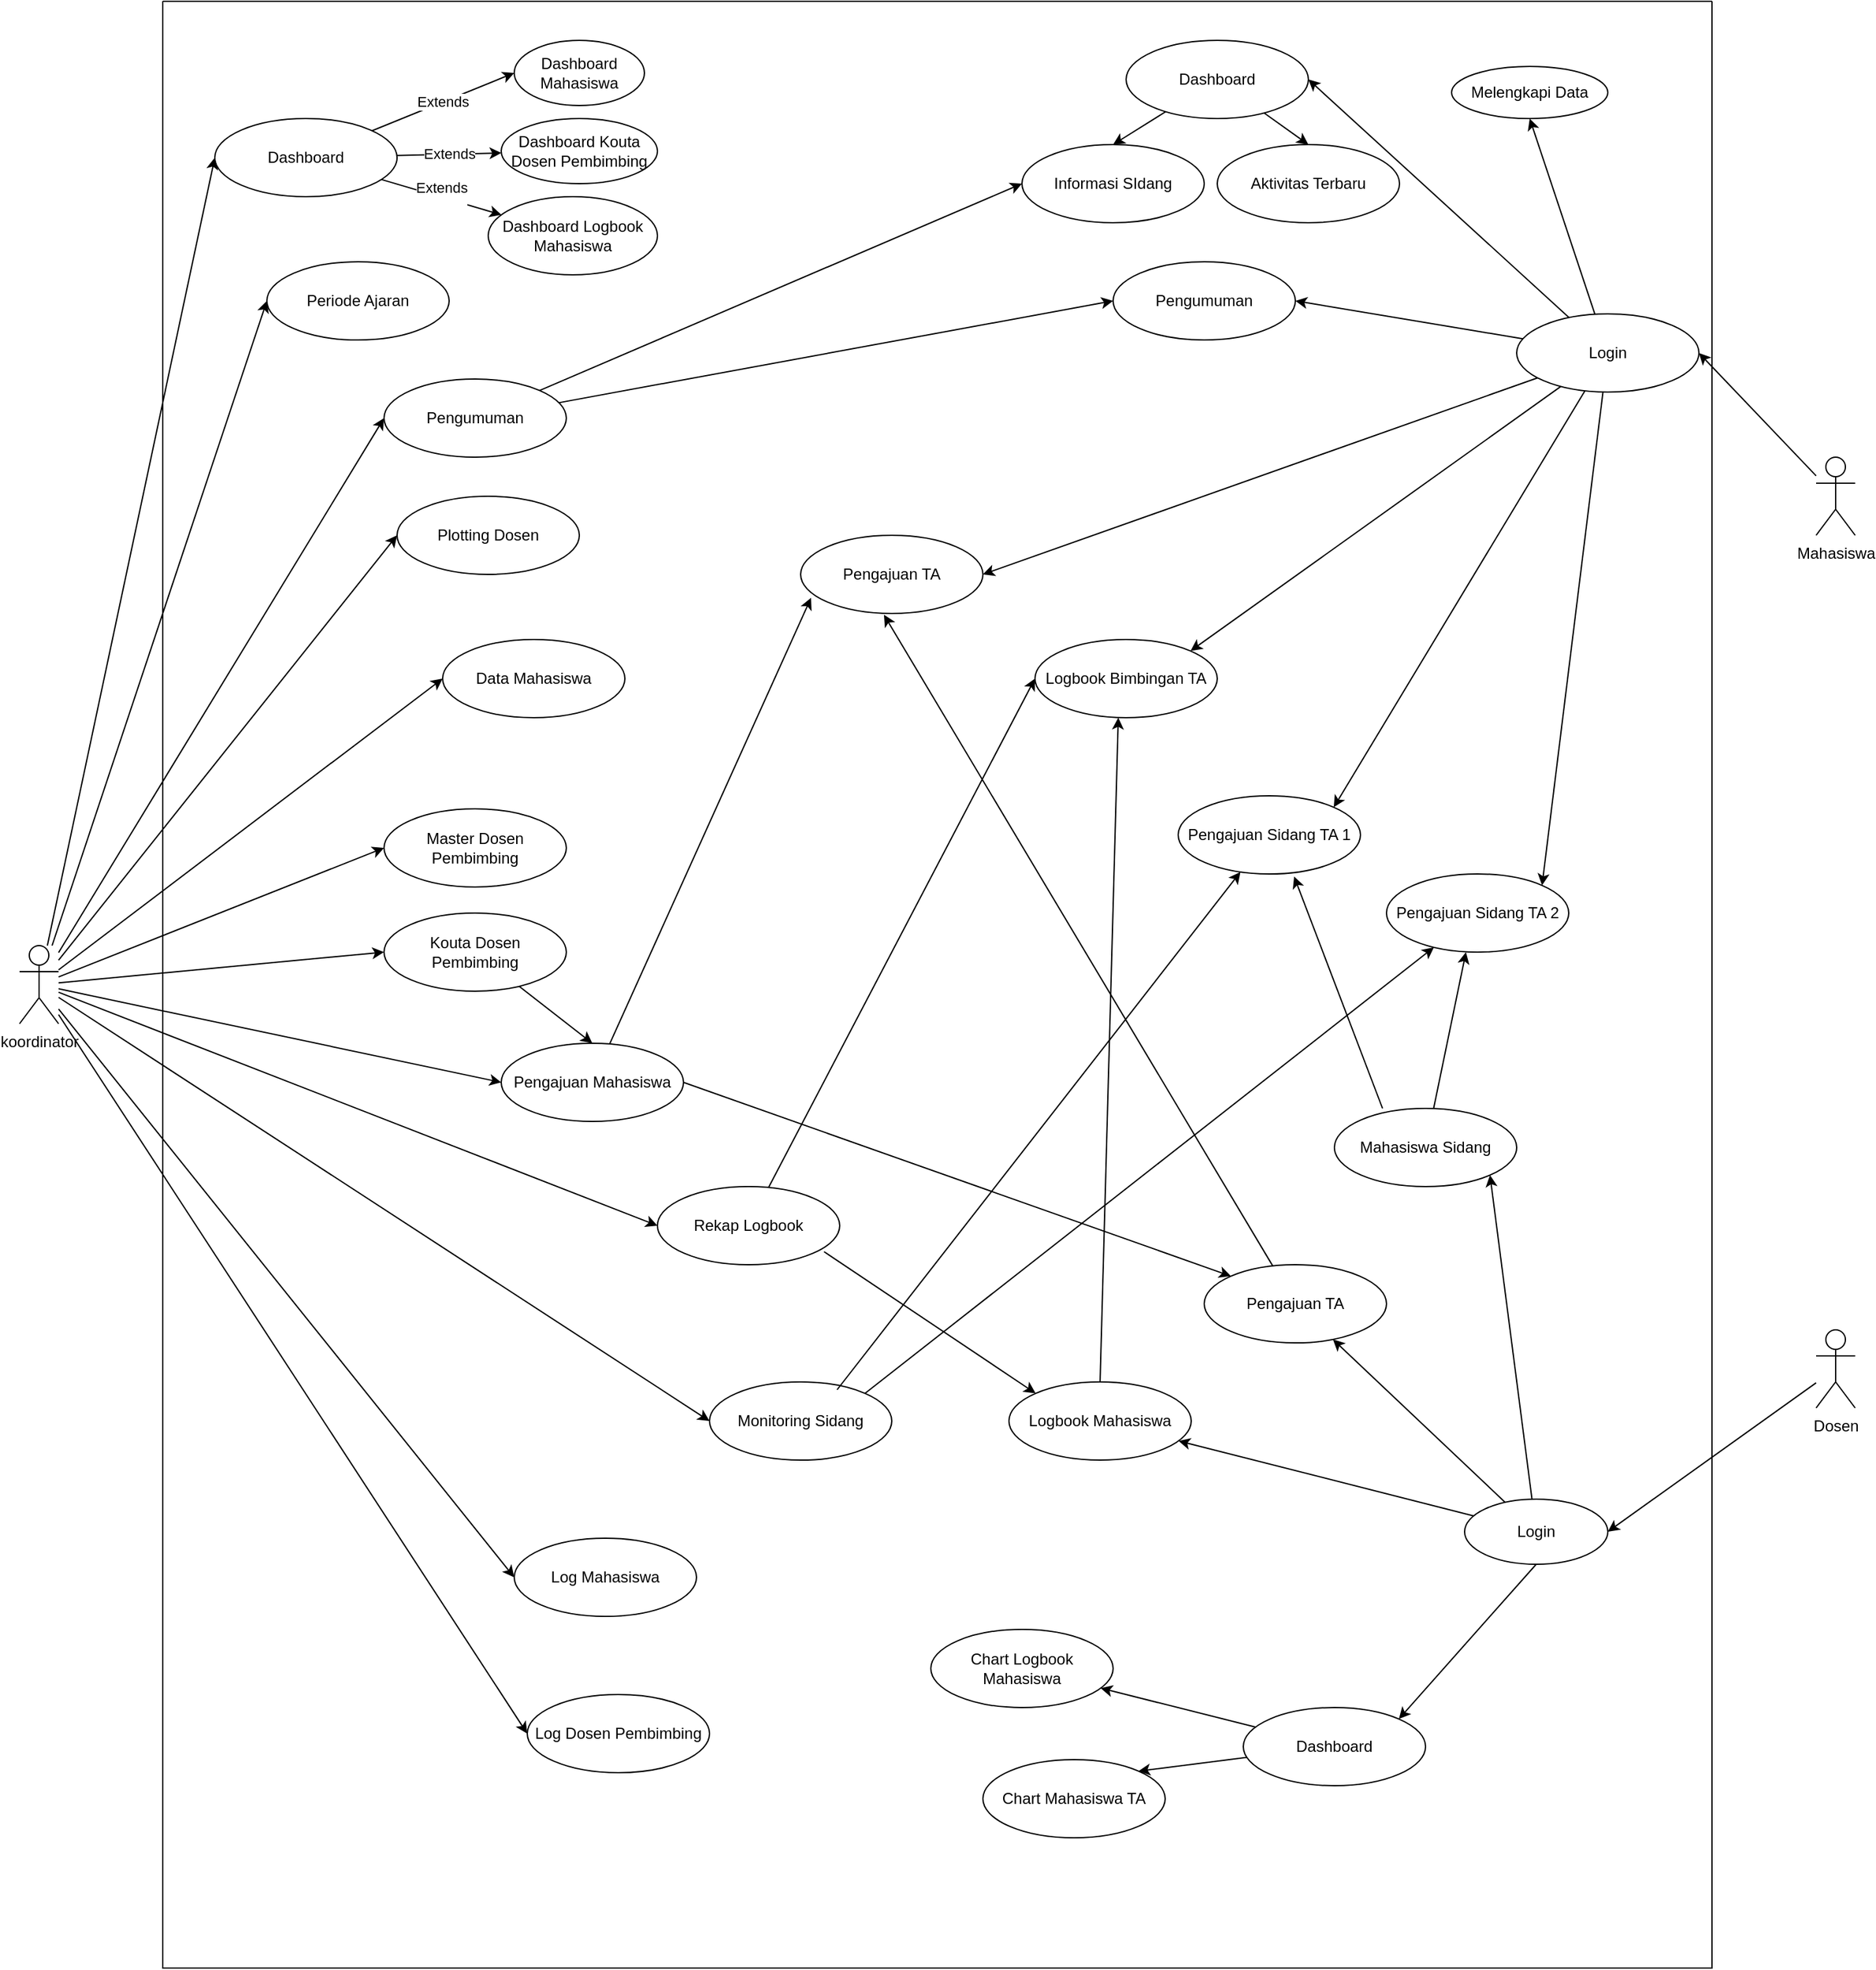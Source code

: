<mxfile version="25.0.1">
  <diagram name="Page-1" id="jc--x8PHUx1x7S_psfq3">
    <mxGraphModel dx="2284" dy="1838" grid="1" gridSize="10" guides="1" tooltips="1" connect="1" arrows="1" fold="1" page="1" pageScale="1" pageWidth="850" pageHeight="1100" math="0" shadow="0">
      <root>
        <mxCell id="0" />
        <mxCell id="1" parent="0" />
        <mxCell id="lQGsJXJGl0mCZdi2ilFg-2" value="" style="swimlane;startSize=0;" parent="1" vertex="1">
          <mxGeometry x="-640" y="-10" width="1190" height="1510" as="geometry">
            <mxRectangle x="120" y="90" width="50" height="40" as="alternateBounds" />
          </mxGeometry>
        </mxCell>
        <mxCell id="lQGsJXJGl0mCZdi2ilFg-42" value="Extends" style="rounded=0;orthogonalLoop=1;jettySize=auto;html=1;entryX=0;entryY=0.5;entryDx=0;entryDy=0;" parent="lQGsJXJGl0mCZdi2ilFg-2" source="lQGsJXJGl0mCZdi2ilFg-9" target="lQGsJXJGl0mCZdi2ilFg-30" edge="1">
          <mxGeometry relative="1" as="geometry" />
        </mxCell>
        <mxCell id="lQGsJXJGl0mCZdi2ilFg-45" value="&#xa;&lt;span style=&quot;color: rgb(0, 0, 0); font-family: Helvetica; font-size: 11px; font-style: normal; font-variant-ligatures: normal; font-variant-caps: normal; font-weight: 400; letter-spacing: normal; orphans: 2; text-align: center; text-indent: 0px; text-transform: none; widows: 2; word-spacing: 0px; -webkit-text-stroke-width: 0px; white-space: nowrap; background-color: rgb(255, 255, 255); text-decoration-thickness: initial; text-decoration-style: initial; text-decoration-color: initial; display: inline !important; float: none;&quot;&gt;Extends&lt;/span&gt;&#xa;&#xa;" style="edgeStyle=none;rounded=0;orthogonalLoop=1;jettySize=auto;html=1;" parent="lQGsJXJGl0mCZdi2ilFg-2" source="lQGsJXJGl0mCZdi2ilFg-9" target="lQGsJXJGl0mCZdi2ilFg-32" edge="1">
          <mxGeometry relative="1" as="geometry" />
        </mxCell>
        <mxCell id="lQGsJXJGl0mCZdi2ilFg-48" value="Extends" style="edgeStyle=none;rounded=0;orthogonalLoop=1;jettySize=auto;html=1;" parent="lQGsJXJGl0mCZdi2ilFg-2" source="lQGsJXJGl0mCZdi2ilFg-9" target="lQGsJXJGl0mCZdi2ilFg-31" edge="1">
          <mxGeometry relative="1" as="geometry" />
        </mxCell>
        <mxCell id="lQGsJXJGl0mCZdi2ilFg-9" value="Dashboard" style="ellipse;whiteSpace=wrap;html=1;" parent="lQGsJXJGl0mCZdi2ilFg-2" vertex="1">
          <mxGeometry x="40" y="90" width="140" height="60" as="geometry" />
        </mxCell>
        <mxCell id="lQGsJXJGl0mCZdi2ilFg-12" value="Periode Ajaran" style="ellipse;whiteSpace=wrap;html=1;" parent="lQGsJXJGl0mCZdi2ilFg-2" vertex="1">
          <mxGeometry x="80" y="200" width="140" height="60" as="geometry" />
        </mxCell>
        <mxCell id="lQGsJXJGl0mCZdi2ilFg-137" style="edgeStyle=none;rounded=0;orthogonalLoop=1;jettySize=auto;html=1;entryX=0;entryY=0.5;entryDx=0;entryDy=0;" parent="lQGsJXJGl0mCZdi2ilFg-2" source="lQGsJXJGl0mCZdi2ilFg-13" target="lQGsJXJGl0mCZdi2ilFg-91" edge="1">
          <mxGeometry relative="1" as="geometry" />
        </mxCell>
        <mxCell id="lQGsJXJGl0mCZdi2ilFg-138" style="edgeStyle=none;rounded=0;orthogonalLoop=1;jettySize=auto;html=1;entryX=0;entryY=0.5;entryDx=0;entryDy=0;" parent="lQGsJXJGl0mCZdi2ilFg-2" source="lQGsJXJGl0mCZdi2ilFg-13" target="lQGsJXJGl0mCZdi2ilFg-94" edge="1">
          <mxGeometry relative="1" as="geometry" />
        </mxCell>
        <mxCell id="lQGsJXJGl0mCZdi2ilFg-13" value="Pengumuman" style="ellipse;whiteSpace=wrap;html=1;" parent="lQGsJXJGl0mCZdi2ilFg-2" vertex="1">
          <mxGeometry x="170" y="290" width="140" height="60" as="geometry" />
        </mxCell>
        <mxCell id="lQGsJXJGl0mCZdi2ilFg-14" value="Plotting Dosen" style="ellipse;whiteSpace=wrap;html=1;" parent="lQGsJXJGl0mCZdi2ilFg-2" vertex="1">
          <mxGeometry x="180" y="380" width="140" height="60" as="geometry" />
        </mxCell>
        <mxCell id="lQGsJXJGl0mCZdi2ilFg-15" value="Data Mahasiswa" style="ellipse;whiteSpace=wrap;html=1;" parent="lQGsJXJGl0mCZdi2ilFg-2" vertex="1">
          <mxGeometry x="215" y="490" width="140" height="60" as="geometry" />
        </mxCell>
        <mxCell id="lQGsJXJGl0mCZdi2ilFg-20" value="Master Dosen Pembimbing" style="ellipse;whiteSpace=wrap;html=1;" parent="lQGsJXJGl0mCZdi2ilFg-2" vertex="1">
          <mxGeometry x="170" y="620" width="140" height="60" as="geometry" />
        </mxCell>
        <mxCell id="lQGsJXJGl0mCZdi2ilFg-73" style="edgeStyle=none;rounded=0;orthogonalLoop=1;jettySize=auto;html=1;entryX=0.5;entryY=0;entryDx=0;entryDy=0;" parent="lQGsJXJGl0mCZdi2ilFg-2" source="lQGsJXJGl0mCZdi2ilFg-21" target="lQGsJXJGl0mCZdi2ilFg-22" edge="1">
          <mxGeometry relative="1" as="geometry" />
        </mxCell>
        <mxCell id="lQGsJXJGl0mCZdi2ilFg-21" value="Kouta Dosen Pembimbing" style="ellipse;whiteSpace=wrap;html=1;" parent="lQGsJXJGl0mCZdi2ilFg-2" vertex="1">
          <mxGeometry x="170" y="700" width="140" height="60" as="geometry" />
        </mxCell>
        <mxCell id="lQGsJXJGl0mCZdi2ilFg-143" style="edgeStyle=none;rounded=0;orthogonalLoop=1;jettySize=auto;html=1;entryX=0.057;entryY=0.8;entryDx=0;entryDy=0;entryPerimeter=0;" parent="lQGsJXJGl0mCZdi2ilFg-2" source="lQGsJXJGl0mCZdi2ilFg-22" target="lQGsJXJGl0mCZdi2ilFg-93" edge="1">
          <mxGeometry relative="1" as="geometry">
            <mxPoint x="785.392" y="402.72" as="targetPoint" />
          </mxGeometry>
        </mxCell>
        <mxCell id="lQGsJXJGl0mCZdi2ilFg-22" value="Pengajuan Mahasiswa" style="ellipse;whiteSpace=wrap;html=1;" parent="lQGsJXJGl0mCZdi2ilFg-2" vertex="1">
          <mxGeometry x="260" y="800" width="140" height="60" as="geometry" />
        </mxCell>
        <mxCell id="lQGsJXJGl0mCZdi2ilFg-140" style="edgeStyle=none;rounded=0;orthogonalLoop=1;jettySize=auto;html=1;entryX=0;entryY=0.5;entryDx=0;entryDy=0;" parent="lQGsJXJGl0mCZdi2ilFg-2" source="lQGsJXJGl0mCZdi2ilFg-23" target="lQGsJXJGl0mCZdi2ilFg-95" edge="1">
          <mxGeometry relative="1" as="geometry">
            <mxPoint x="696.109" y="574.142" as="targetPoint" />
          </mxGeometry>
        </mxCell>
        <mxCell id="lQGsJXJGl0mCZdi2ilFg-23" value="Rekap Logbook" style="ellipse;whiteSpace=wrap;html=1;" parent="lQGsJXJGl0mCZdi2ilFg-2" vertex="1">
          <mxGeometry x="380" y="910" width="140" height="60" as="geometry" />
        </mxCell>
        <mxCell id="lQGsJXJGl0mCZdi2ilFg-24" value="Monitoring Sidang" style="ellipse;whiteSpace=wrap;html=1;" parent="lQGsJXJGl0mCZdi2ilFg-2" vertex="1">
          <mxGeometry x="420" y="1060" width="140" height="60" as="geometry" />
        </mxCell>
        <mxCell id="lQGsJXJGl0mCZdi2ilFg-25" value="Log Dosen Pembimbing" style="ellipse;whiteSpace=wrap;html=1;" parent="lQGsJXJGl0mCZdi2ilFg-2" vertex="1">
          <mxGeometry x="280" y="1300" width="140" height="60" as="geometry" />
        </mxCell>
        <mxCell id="lQGsJXJGl0mCZdi2ilFg-26" value="Log Mahasiswa" style="ellipse;whiteSpace=wrap;html=1;" parent="lQGsJXJGl0mCZdi2ilFg-2" vertex="1">
          <mxGeometry x="270" y="1180" width="140" height="60" as="geometry" />
        </mxCell>
        <mxCell id="lQGsJXJGl0mCZdi2ilFg-30" value="Dashboard Mahasiswa" style="ellipse;whiteSpace=wrap;html=1;" parent="lQGsJXJGl0mCZdi2ilFg-2" vertex="1">
          <mxGeometry x="270" y="30" width="100" height="50" as="geometry" />
        </mxCell>
        <mxCell id="lQGsJXJGl0mCZdi2ilFg-31" value="Dashboard Kouta Dosen Pembimbing" style="ellipse;whiteSpace=wrap;html=1;" parent="lQGsJXJGl0mCZdi2ilFg-2" vertex="1">
          <mxGeometry x="260" y="90" width="120" height="50" as="geometry" />
        </mxCell>
        <mxCell id="lQGsJXJGl0mCZdi2ilFg-32" value="Dashboard Logbook Mahasiswa" style="ellipse;whiteSpace=wrap;html=1;" parent="lQGsJXJGl0mCZdi2ilFg-2" vertex="1">
          <mxGeometry x="250" y="150" width="130" height="60" as="geometry" />
        </mxCell>
        <mxCell id="lQGsJXJGl0mCZdi2ilFg-145" style="edgeStyle=none;rounded=0;orthogonalLoop=1;jettySize=auto;html=1;entryX=0.5;entryY=1;entryDx=0;entryDy=0;" parent="lQGsJXJGl0mCZdi2ilFg-2" source="lQGsJXJGl0mCZdi2ilFg-88" target="lQGsJXJGl0mCZdi2ilFg-89" edge="1">
          <mxGeometry relative="1" as="geometry" />
        </mxCell>
        <mxCell id="lQGsJXJGl0mCZdi2ilFg-146" style="edgeStyle=none;rounded=0;orthogonalLoop=1;jettySize=auto;html=1;entryX=1;entryY=0.5;entryDx=0;entryDy=0;" parent="lQGsJXJGl0mCZdi2ilFg-2" source="lQGsJXJGl0mCZdi2ilFg-88" target="lQGsJXJGl0mCZdi2ilFg-90" edge="1">
          <mxGeometry relative="1" as="geometry" />
        </mxCell>
        <mxCell id="lQGsJXJGl0mCZdi2ilFg-147" style="edgeStyle=none;rounded=0;orthogonalLoop=1;jettySize=auto;html=1;entryX=1;entryY=0.5;entryDx=0;entryDy=0;" parent="lQGsJXJGl0mCZdi2ilFg-2" source="lQGsJXJGl0mCZdi2ilFg-88" target="lQGsJXJGl0mCZdi2ilFg-94" edge="1">
          <mxGeometry relative="1" as="geometry" />
        </mxCell>
        <mxCell id="lQGsJXJGl0mCZdi2ilFg-148" style="edgeStyle=none;rounded=0;orthogonalLoop=1;jettySize=auto;html=1;entryX=1;entryY=0.5;entryDx=0;entryDy=0;" parent="lQGsJXJGl0mCZdi2ilFg-2" source="lQGsJXJGl0mCZdi2ilFg-88" target="lQGsJXJGl0mCZdi2ilFg-93" edge="1">
          <mxGeometry relative="1" as="geometry" />
        </mxCell>
        <mxCell id="lQGsJXJGl0mCZdi2ilFg-149" style="edgeStyle=none;rounded=0;orthogonalLoop=1;jettySize=auto;html=1;entryX=1;entryY=0;entryDx=0;entryDy=0;" parent="lQGsJXJGl0mCZdi2ilFg-2" source="lQGsJXJGl0mCZdi2ilFg-88" target="lQGsJXJGl0mCZdi2ilFg-95" edge="1">
          <mxGeometry relative="1" as="geometry" />
        </mxCell>
        <mxCell id="lQGsJXJGl0mCZdi2ilFg-150" style="edgeStyle=none;rounded=0;orthogonalLoop=1;jettySize=auto;html=1;entryX=1;entryY=0;entryDx=0;entryDy=0;" parent="lQGsJXJGl0mCZdi2ilFg-2" source="lQGsJXJGl0mCZdi2ilFg-88" target="lQGsJXJGl0mCZdi2ilFg-96" edge="1">
          <mxGeometry relative="1" as="geometry" />
        </mxCell>
        <mxCell id="lQGsJXJGl0mCZdi2ilFg-151" style="edgeStyle=none;rounded=0;orthogonalLoop=1;jettySize=auto;html=1;entryX=1;entryY=0;entryDx=0;entryDy=0;" parent="lQGsJXJGl0mCZdi2ilFg-2" source="lQGsJXJGl0mCZdi2ilFg-88" target="lQGsJXJGl0mCZdi2ilFg-97" edge="1">
          <mxGeometry relative="1" as="geometry" />
        </mxCell>
        <mxCell id="lQGsJXJGl0mCZdi2ilFg-88" value="Login" style="ellipse;whiteSpace=wrap;html=1;" parent="lQGsJXJGl0mCZdi2ilFg-2" vertex="1">
          <mxGeometry x="1040" y="240" width="140" height="60" as="geometry" />
        </mxCell>
        <mxCell id="lQGsJXJGl0mCZdi2ilFg-89" value="Melengkapi Data" style="ellipse;whiteSpace=wrap;html=1;" parent="lQGsJXJGl0mCZdi2ilFg-2" vertex="1">
          <mxGeometry x="990" y="50" width="120" height="40" as="geometry" />
        </mxCell>
        <mxCell id="lQGsJXJGl0mCZdi2ilFg-110" style="edgeStyle=none;rounded=0;orthogonalLoop=1;jettySize=auto;html=1;entryX=0.5;entryY=0;entryDx=0;entryDy=0;" parent="lQGsJXJGl0mCZdi2ilFg-2" source="lQGsJXJGl0mCZdi2ilFg-90" target="lQGsJXJGl0mCZdi2ilFg-91" edge="1">
          <mxGeometry relative="1" as="geometry" />
        </mxCell>
        <mxCell id="lQGsJXJGl0mCZdi2ilFg-111" style="edgeStyle=none;rounded=0;orthogonalLoop=1;jettySize=auto;html=1;entryX=0.5;entryY=0;entryDx=0;entryDy=0;" parent="lQGsJXJGl0mCZdi2ilFg-2" source="lQGsJXJGl0mCZdi2ilFg-90" target="lQGsJXJGl0mCZdi2ilFg-92" edge="1">
          <mxGeometry relative="1" as="geometry" />
        </mxCell>
        <mxCell id="lQGsJXJGl0mCZdi2ilFg-90" value="Dashboard" style="ellipse;whiteSpace=wrap;html=1;" parent="lQGsJXJGl0mCZdi2ilFg-2" vertex="1">
          <mxGeometry x="740" y="30" width="140" height="60" as="geometry" />
        </mxCell>
        <mxCell id="lQGsJXJGl0mCZdi2ilFg-91" value="Informasi SIdang" style="ellipse;whiteSpace=wrap;html=1;" parent="lQGsJXJGl0mCZdi2ilFg-2" vertex="1">
          <mxGeometry x="660" y="110" width="140" height="60" as="geometry" />
        </mxCell>
        <mxCell id="lQGsJXJGl0mCZdi2ilFg-92" value="Aktivitas Terbaru" style="ellipse;whiteSpace=wrap;html=1;" parent="lQGsJXJGl0mCZdi2ilFg-2" vertex="1">
          <mxGeometry x="810" y="110" width="140" height="60" as="geometry" />
        </mxCell>
        <mxCell id="lQGsJXJGl0mCZdi2ilFg-93" value="Pengajuan TA" style="ellipse;whiteSpace=wrap;html=1;" parent="lQGsJXJGl0mCZdi2ilFg-2" vertex="1">
          <mxGeometry x="490" y="410" width="140" height="60" as="geometry" />
        </mxCell>
        <mxCell id="lQGsJXJGl0mCZdi2ilFg-94" value="Pengumuman" style="ellipse;whiteSpace=wrap;html=1;" parent="lQGsJXJGl0mCZdi2ilFg-2" vertex="1">
          <mxGeometry x="730" y="200" width="140" height="60" as="geometry" />
        </mxCell>
        <mxCell id="lQGsJXJGl0mCZdi2ilFg-95" value="Logbook Bimbingan TA" style="ellipse;whiteSpace=wrap;html=1;" parent="lQGsJXJGl0mCZdi2ilFg-2" vertex="1">
          <mxGeometry x="670" y="490" width="140" height="60" as="geometry" />
        </mxCell>
        <mxCell id="lQGsJXJGl0mCZdi2ilFg-96" value="Pengajuan Sidang TA 1" style="ellipse;whiteSpace=wrap;html=1;" parent="lQGsJXJGl0mCZdi2ilFg-2" vertex="1">
          <mxGeometry x="780" y="610" width="140" height="60" as="geometry" />
        </mxCell>
        <mxCell id="lQGsJXJGl0mCZdi2ilFg-97" value="Pengajuan Sidang TA 2" style="ellipse;whiteSpace=wrap;html=1;" parent="lQGsJXJGl0mCZdi2ilFg-2" vertex="1">
          <mxGeometry x="940" y="670" width="140" height="60" as="geometry" />
        </mxCell>
        <mxCell id="lQGsJXJGl0mCZdi2ilFg-122" value="Pengajuan TA" style="ellipse;whiteSpace=wrap;html=1;" parent="lQGsJXJGl0mCZdi2ilFg-2" vertex="1">
          <mxGeometry x="800" y="970" width="140" height="60" as="geometry" />
        </mxCell>
        <mxCell id="lQGsJXJGl0mCZdi2ilFg-124" value="Mahasiswa Sidang" style="ellipse;whiteSpace=wrap;html=1;" parent="lQGsJXJGl0mCZdi2ilFg-2" vertex="1">
          <mxGeometry x="900" y="850" width="140" height="60" as="geometry" />
        </mxCell>
        <mxCell id="lQGsJXJGl0mCZdi2ilFg-129" style="edgeStyle=none;rounded=0;orthogonalLoop=1;jettySize=auto;html=1;" parent="lQGsJXJGl0mCZdi2ilFg-2" source="lQGsJXJGl0mCZdi2ilFg-125" target="lQGsJXJGl0mCZdi2ilFg-127" edge="1">
          <mxGeometry relative="1" as="geometry" />
        </mxCell>
        <mxCell id="lQGsJXJGl0mCZdi2ilFg-130" style="edgeStyle=none;rounded=0;orthogonalLoop=1;jettySize=auto;html=1;entryX=1;entryY=0;entryDx=0;entryDy=0;" parent="lQGsJXJGl0mCZdi2ilFg-2" source="lQGsJXJGl0mCZdi2ilFg-125" target="lQGsJXJGl0mCZdi2ilFg-128" edge="1">
          <mxGeometry relative="1" as="geometry" />
        </mxCell>
        <mxCell id="lQGsJXJGl0mCZdi2ilFg-125" value="Dashboard" style="ellipse;whiteSpace=wrap;html=1;" parent="lQGsJXJGl0mCZdi2ilFg-2" vertex="1">
          <mxGeometry x="830" y="1310" width="140" height="60" as="geometry" />
        </mxCell>
        <mxCell id="lQGsJXJGl0mCZdi2ilFg-153" style="edgeStyle=none;rounded=0;orthogonalLoop=1;jettySize=auto;html=1;exitX=0.5;exitY=1;exitDx=0;exitDy=0;entryX=1;entryY=0;entryDx=0;entryDy=0;" parent="lQGsJXJGl0mCZdi2ilFg-2" source="lQGsJXJGl0mCZdi2ilFg-126" target="lQGsJXJGl0mCZdi2ilFg-125" edge="1">
          <mxGeometry relative="1" as="geometry" />
        </mxCell>
        <mxCell id="lQGsJXJGl0mCZdi2ilFg-154" style="edgeStyle=none;rounded=0;orthogonalLoop=1;jettySize=auto;html=1;" parent="lQGsJXJGl0mCZdi2ilFg-2" source="lQGsJXJGl0mCZdi2ilFg-126" target="lQGsJXJGl0mCZdi2ilFg-122" edge="1">
          <mxGeometry relative="1" as="geometry" />
        </mxCell>
        <mxCell id="lQGsJXJGl0mCZdi2ilFg-155" style="edgeStyle=none;rounded=0;orthogonalLoop=1;jettySize=auto;html=1;" parent="lQGsJXJGl0mCZdi2ilFg-2" source="lQGsJXJGl0mCZdi2ilFg-126" target="lQGsJXJGl0mCZdi2ilFg-132" edge="1">
          <mxGeometry relative="1" as="geometry" />
        </mxCell>
        <mxCell id="lQGsJXJGl0mCZdi2ilFg-156" style="edgeStyle=none;rounded=0;orthogonalLoop=1;jettySize=auto;html=1;entryX=1;entryY=1;entryDx=0;entryDy=0;" parent="lQGsJXJGl0mCZdi2ilFg-2" source="lQGsJXJGl0mCZdi2ilFg-126" target="lQGsJXJGl0mCZdi2ilFg-124" edge="1">
          <mxGeometry relative="1" as="geometry" />
        </mxCell>
        <mxCell id="lQGsJXJGl0mCZdi2ilFg-126" value="Login" style="ellipse;whiteSpace=wrap;html=1;" parent="lQGsJXJGl0mCZdi2ilFg-2" vertex="1">
          <mxGeometry x="1000" y="1150" width="110" height="50" as="geometry" />
        </mxCell>
        <mxCell id="lQGsJXJGl0mCZdi2ilFg-127" value="Chart Logbook Mahasiswa" style="ellipse;whiteSpace=wrap;html=1;" parent="lQGsJXJGl0mCZdi2ilFg-2" vertex="1">
          <mxGeometry x="590" y="1250" width="140" height="60" as="geometry" />
        </mxCell>
        <mxCell id="lQGsJXJGl0mCZdi2ilFg-128" value="Chart Mahasiswa TA" style="ellipse;whiteSpace=wrap;html=1;" parent="lQGsJXJGl0mCZdi2ilFg-2" vertex="1">
          <mxGeometry x="630" y="1350" width="140" height="60" as="geometry" />
        </mxCell>
        <mxCell id="lQGsJXJGl0mCZdi2ilFg-132" value="Logbook Mahasiswa" style="ellipse;whiteSpace=wrap;html=1;" parent="lQGsJXJGl0mCZdi2ilFg-2" vertex="1">
          <mxGeometry x="650" y="1060" width="140" height="60" as="geometry" />
        </mxCell>
        <mxCell id="cmm2SDRDTjLHCX1BKuSw-1" style="edgeStyle=none;rounded=0;orthogonalLoop=1;jettySize=auto;html=1;entryX=0.436;entryY=1;entryDx=0;entryDy=0;entryPerimeter=0;" edge="1" parent="lQGsJXJGl0mCZdi2ilFg-2" source="lQGsJXJGl0mCZdi2ilFg-124" target="lQGsJXJGl0mCZdi2ilFg-97">
          <mxGeometry relative="1" as="geometry">
            <mxPoint x="1062" y="1160" as="sourcePoint" />
            <mxPoint x="1029" y="911" as="targetPoint" />
          </mxGeometry>
        </mxCell>
        <mxCell id="cmm2SDRDTjLHCX1BKuSw-2" style="edgeStyle=none;rounded=0;orthogonalLoop=1;jettySize=auto;html=1;entryX=0.636;entryY=1.033;entryDx=0;entryDy=0;entryPerimeter=0;exitX=0.264;exitY=0;exitDx=0;exitDy=0;exitPerimeter=0;" edge="1" parent="lQGsJXJGl0mCZdi2ilFg-2" source="lQGsJXJGl0mCZdi2ilFg-124" target="lQGsJXJGl0mCZdi2ilFg-96">
          <mxGeometry relative="1" as="geometry">
            <mxPoint x="986" y="860" as="sourcePoint" />
            <mxPoint x="1011" y="740" as="targetPoint" />
          </mxGeometry>
        </mxCell>
        <mxCell id="cmm2SDRDTjLHCX1BKuSw-3" style="edgeStyle=none;rounded=0;orthogonalLoop=1;jettySize=auto;html=1;entryX=0;entryY=0;entryDx=0;entryDy=0;exitX=1;exitY=0.5;exitDx=0;exitDy=0;" edge="1" parent="lQGsJXJGl0mCZdi2ilFg-2" source="lQGsJXJGl0mCZdi2ilFg-22" target="lQGsJXJGl0mCZdi2ilFg-122">
          <mxGeometry relative="1" as="geometry">
            <mxPoint x="472" y="920" as="sourcePoint" />
            <mxPoint x="630" y="540" as="targetPoint" />
          </mxGeometry>
        </mxCell>
        <mxCell id="cmm2SDRDTjLHCX1BKuSw-5" style="edgeStyle=none;rounded=0;orthogonalLoop=1;jettySize=auto;html=1;entryX=0;entryY=0;entryDx=0;entryDy=0;exitX=0.914;exitY=0.833;exitDx=0;exitDy=0;exitPerimeter=0;" edge="1" parent="lQGsJXJGl0mCZdi2ilFg-2" source="lQGsJXJGl0mCZdi2ilFg-23" target="lQGsJXJGl0mCZdi2ilFg-132">
          <mxGeometry relative="1" as="geometry">
            <mxPoint x="410" y="840" as="sourcePoint" />
            <mxPoint x="831" y="989" as="targetPoint" />
          </mxGeometry>
        </mxCell>
        <mxCell id="cmm2SDRDTjLHCX1BKuSw-6" style="edgeStyle=none;rounded=0;orthogonalLoop=1;jettySize=auto;html=1;exitX=1;exitY=0;exitDx=0;exitDy=0;" edge="1" parent="lQGsJXJGl0mCZdi2ilFg-2" source="lQGsJXJGl0mCZdi2ilFg-24" target="lQGsJXJGl0mCZdi2ilFg-97">
          <mxGeometry relative="1" as="geometry">
            <mxPoint x="518" y="970" as="sourcePoint" />
            <mxPoint x="681" y="1079" as="targetPoint" />
          </mxGeometry>
        </mxCell>
        <mxCell id="cmm2SDRDTjLHCX1BKuSw-7" style="edgeStyle=none;rounded=0;orthogonalLoop=1;jettySize=auto;html=1;exitX=0.7;exitY=0.1;exitDx=0;exitDy=0;exitPerimeter=0;" edge="1" parent="lQGsJXJGl0mCZdi2ilFg-2" source="lQGsJXJGl0mCZdi2ilFg-24" target="lQGsJXJGl0mCZdi2ilFg-96">
          <mxGeometry relative="1" as="geometry">
            <mxPoint x="549" y="1079" as="sourcePoint" />
            <mxPoint x="986" y="736" as="targetPoint" />
          </mxGeometry>
        </mxCell>
        <mxCell id="cmm2SDRDTjLHCX1BKuSw-8" style="edgeStyle=none;rounded=0;orthogonalLoop=1;jettySize=auto;html=1;exitX=0.5;exitY=0;exitDx=0;exitDy=0;entryX=0.457;entryY=1;entryDx=0;entryDy=0;entryPerimeter=0;" edge="1" parent="lQGsJXJGl0mCZdi2ilFg-2" source="lQGsJXJGl0mCZdi2ilFg-132" target="lQGsJXJGl0mCZdi2ilFg-95">
          <mxGeometry relative="1" as="geometry">
            <mxPoint x="528" y="1076" as="sourcePoint" />
            <mxPoint x="838" y="678" as="targetPoint" />
          </mxGeometry>
        </mxCell>
        <mxCell id="cmm2SDRDTjLHCX1BKuSw-9" style="edgeStyle=none;rounded=0;orthogonalLoop=1;jettySize=auto;html=1;entryX=0.457;entryY=1.017;entryDx=0;entryDy=0;entryPerimeter=0;" edge="1" parent="lQGsJXJGl0mCZdi2ilFg-2" source="lQGsJXJGl0mCZdi2ilFg-122" target="lQGsJXJGl0mCZdi2ilFg-93">
          <mxGeometry relative="1" as="geometry">
            <mxPoint x="475" y="921" as="sourcePoint" />
            <mxPoint x="680" y="530" as="targetPoint" />
          </mxGeometry>
        </mxCell>
        <mxCell id="lQGsJXJGl0mCZdi2ilFg-46" style="edgeStyle=none;rounded=0;orthogonalLoop=1;jettySize=auto;html=1;entryX=0;entryY=0.5;entryDx=0;entryDy=0;" parent="1" source="lQGsJXJGl0mCZdi2ilFg-3" target="lQGsJXJGl0mCZdi2ilFg-9" edge="1">
          <mxGeometry relative="1" as="geometry" />
        </mxCell>
        <mxCell id="lQGsJXJGl0mCZdi2ilFg-47" style="edgeStyle=none;rounded=0;orthogonalLoop=1;jettySize=auto;html=1;entryX=0;entryY=0.5;entryDx=0;entryDy=0;" parent="1" source="lQGsJXJGl0mCZdi2ilFg-3" target="lQGsJXJGl0mCZdi2ilFg-12" edge="1">
          <mxGeometry relative="1" as="geometry" />
        </mxCell>
        <mxCell id="lQGsJXJGl0mCZdi2ilFg-50" style="edgeStyle=none;rounded=0;orthogonalLoop=1;jettySize=auto;html=1;entryX=0;entryY=0.5;entryDx=0;entryDy=0;" parent="1" source="lQGsJXJGl0mCZdi2ilFg-3" target="lQGsJXJGl0mCZdi2ilFg-13" edge="1">
          <mxGeometry relative="1" as="geometry" />
        </mxCell>
        <mxCell id="lQGsJXJGl0mCZdi2ilFg-51" style="edgeStyle=none;rounded=0;orthogonalLoop=1;jettySize=auto;html=1;entryX=0;entryY=0.5;entryDx=0;entryDy=0;" parent="1" source="lQGsJXJGl0mCZdi2ilFg-3" target="lQGsJXJGl0mCZdi2ilFg-14" edge="1">
          <mxGeometry relative="1" as="geometry" />
        </mxCell>
        <mxCell id="lQGsJXJGl0mCZdi2ilFg-52" style="edgeStyle=none;rounded=0;orthogonalLoop=1;jettySize=auto;html=1;entryX=0;entryY=0.5;entryDx=0;entryDy=0;" parent="1" source="lQGsJXJGl0mCZdi2ilFg-3" target="lQGsJXJGl0mCZdi2ilFg-15" edge="1">
          <mxGeometry relative="1" as="geometry" />
        </mxCell>
        <mxCell id="lQGsJXJGl0mCZdi2ilFg-53" style="edgeStyle=none;rounded=0;orthogonalLoop=1;jettySize=auto;html=1;entryX=0;entryY=0.5;entryDx=0;entryDy=0;" parent="1" source="lQGsJXJGl0mCZdi2ilFg-3" target="lQGsJXJGl0mCZdi2ilFg-20" edge="1">
          <mxGeometry relative="1" as="geometry" />
        </mxCell>
        <mxCell id="lQGsJXJGl0mCZdi2ilFg-54" style="edgeStyle=none;rounded=0;orthogonalLoop=1;jettySize=auto;html=1;entryX=0;entryY=0.5;entryDx=0;entryDy=0;" parent="1" source="lQGsJXJGl0mCZdi2ilFg-3" target="lQGsJXJGl0mCZdi2ilFg-21" edge="1">
          <mxGeometry relative="1" as="geometry" />
        </mxCell>
        <mxCell id="lQGsJXJGl0mCZdi2ilFg-55" style="edgeStyle=none;rounded=0;orthogonalLoop=1;jettySize=auto;html=1;entryX=0;entryY=0.5;entryDx=0;entryDy=0;" parent="1" source="lQGsJXJGl0mCZdi2ilFg-3" target="lQGsJXJGl0mCZdi2ilFg-22" edge="1">
          <mxGeometry relative="1" as="geometry" />
        </mxCell>
        <mxCell id="lQGsJXJGl0mCZdi2ilFg-56" style="edgeStyle=none;rounded=0;orthogonalLoop=1;jettySize=auto;html=1;entryX=0;entryY=0.5;entryDx=0;entryDy=0;" parent="1" source="lQGsJXJGl0mCZdi2ilFg-3" target="lQGsJXJGl0mCZdi2ilFg-23" edge="1">
          <mxGeometry relative="1" as="geometry" />
        </mxCell>
        <mxCell id="lQGsJXJGl0mCZdi2ilFg-57" style="edgeStyle=none;rounded=0;orthogonalLoop=1;jettySize=auto;html=1;entryX=0;entryY=0.5;entryDx=0;entryDy=0;" parent="1" source="lQGsJXJGl0mCZdi2ilFg-3" target="lQGsJXJGl0mCZdi2ilFg-24" edge="1">
          <mxGeometry relative="1" as="geometry" />
        </mxCell>
        <mxCell id="lQGsJXJGl0mCZdi2ilFg-58" style="edgeStyle=none;rounded=0;orthogonalLoop=1;jettySize=auto;html=1;entryX=0;entryY=0.5;entryDx=0;entryDy=0;" parent="1" source="lQGsJXJGl0mCZdi2ilFg-3" target="lQGsJXJGl0mCZdi2ilFg-25" edge="1">
          <mxGeometry relative="1" as="geometry" />
        </mxCell>
        <mxCell id="lQGsJXJGl0mCZdi2ilFg-59" style="edgeStyle=none;rounded=0;orthogonalLoop=1;jettySize=auto;html=1;entryX=0;entryY=0.5;entryDx=0;entryDy=0;" parent="1" source="lQGsJXJGl0mCZdi2ilFg-3" target="lQGsJXJGl0mCZdi2ilFg-26" edge="1">
          <mxGeometry relative="1" as="geometry" />
        </mxCell>
        <mxCell id="lQGsJXJGl0mCZdi2ilFg-3" value="koordinator" style="shape=umlActor;verticalLabelPosition=bottom;verticalAlign=top;html=1;outlineConnect=0;" parent="1" vertex="1">
          <mxGeometry x="-750" y="715" width="30" height="60" as="geometry" />
        </mxCell>
        <mxCell id="lQGsJXJGl0mCZdi2ilFg-107" style="edgeStyle=none;rounded=0;orthogonalLoop=1;jettySize=auto;html=1;entryX=1;entryY=0.5;entryDx=0;entryDy=0;" parent="1" source="lQGsJXJGl0mCZdi2ilFg-4" target="lQGsJXJGl0mCZdi2ilFg-88" edge="1">
          <mxGeometry relative="1" as="geometry" />
        </mxCell>
        <mxCell id="lQGsJXJGl0mCZdi2ilFg-4" value="Mahasiswa" style="shape=umlActor;verticalLabelPosition=bottom;verticalAlign=top;html=1;outlineConnect=0;" parent="1" vertex="1">
          <mxGeometry x="630" y="340" width="30" height="60" as="geometry" />
        </mxCell>
        <mxCell id="lQGsJXJGl0mCZdi2ilFg-152" style="edgeStyle=none;rounded=0;orthogonalLoop=1;jettySize=auto;html=1;entryX=1;entryY=0.5;entryDx=0;entryDy=0;" parent="1" source="lQGsJXJGl0mCZdi2ilFg-65" target="lQGsJXJGl0mCZdi2ilFg-126" edge="1">
          <mxGeometry relative="1" as="geometry" />
        </mxCell>
        <mxCell id="lQGsJXJGl0mCZdi2ilFg-65" value="Dosen" style="shape=umlActor;verticalLabelPosition=bottom;verticalAlign=top;html=1;outlineConnect=0;" parent="1" vertex="1">
          <mxGeometry x="630" y="1010" width="30" height="60" as="geometry" />
        </mxCell>
      </root>
    </mxGraphModel>
  </diagram>
</mxfile>
